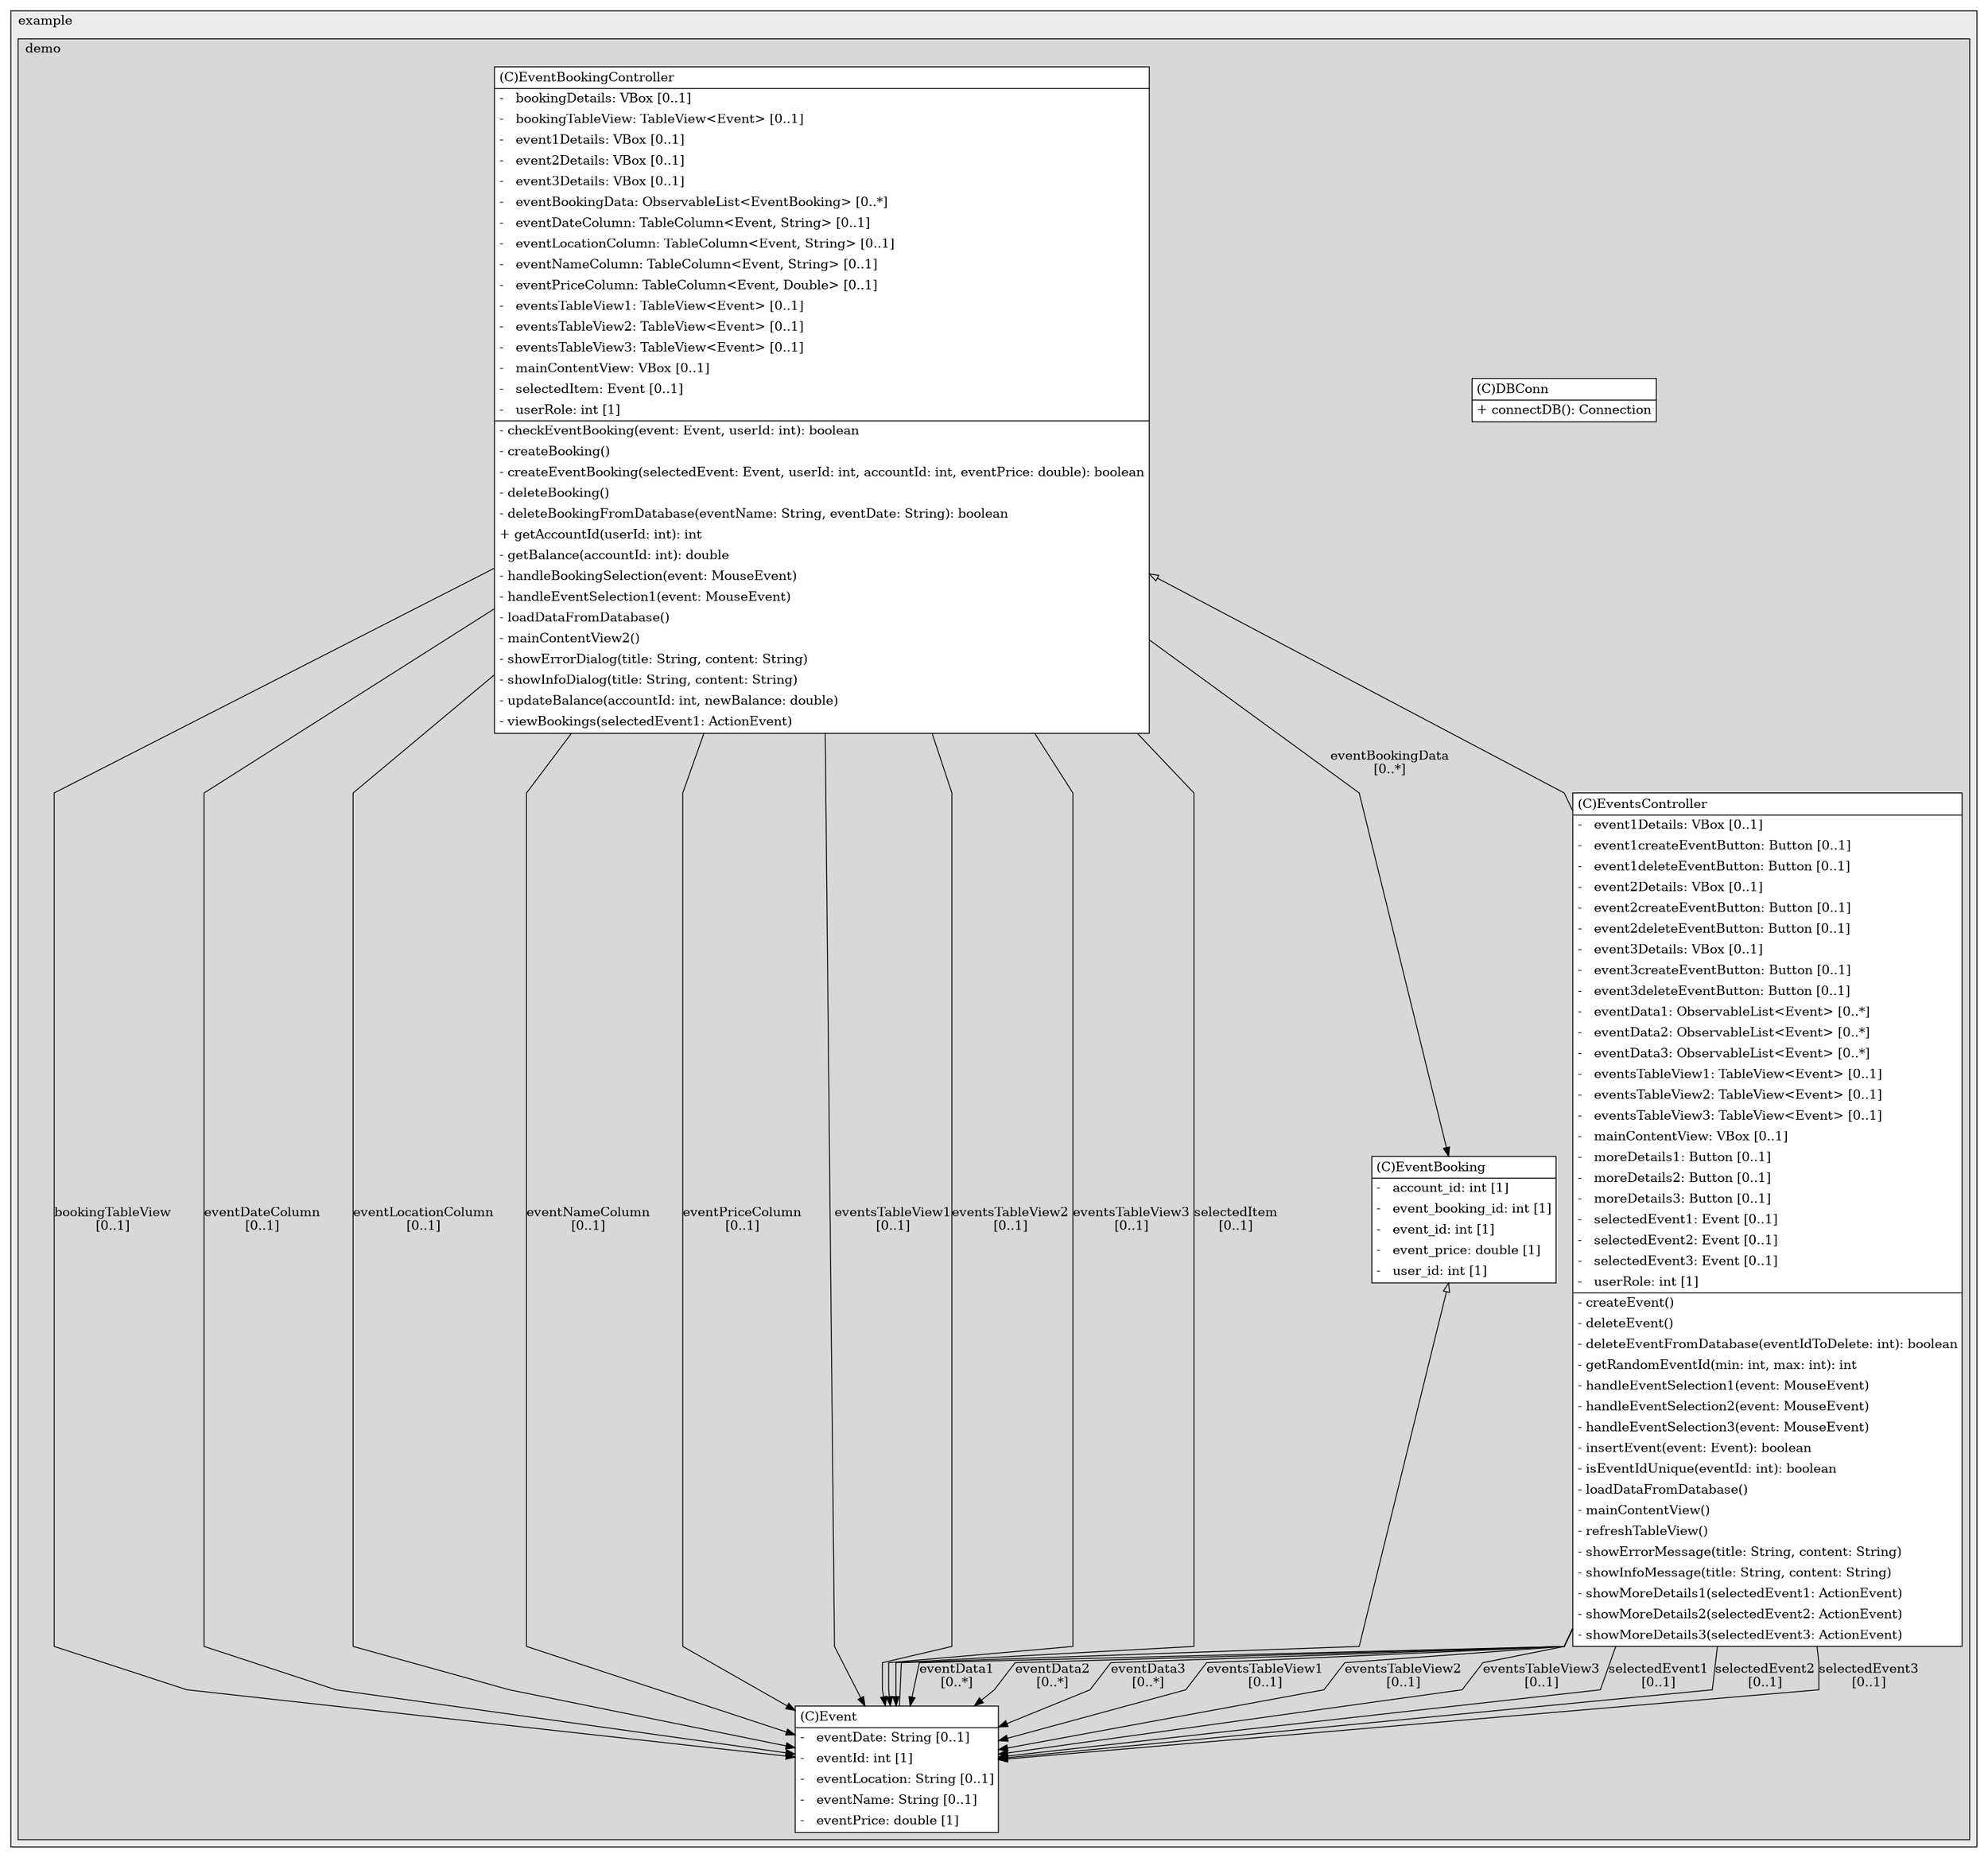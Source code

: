@startuml

/' diagram meta data start
config=StructureConfiguration;
{
  "projectClassification": {
    "searchMode": "OpenProject", // OpenProject, AllProjects
    "includedProjects": "",
    "pathEndKeywords": "*.impl",
    "isClientPath": "",
    "isClientName": "",
    "isTestPath": "",
    "isTestName": "",
    "isMappingPath": "",
    "isMappingName": "",
    "isDataAccessPath": "",
    "isDataAccessName": "",
    "isDataStructurePath": "",
    "isDataStructureName": "",
    "isInterfaceStructuresPath": "",
    "isInterfaceStructuresName": "",
    "isEntryPointPath": "",
    "isEntryPointName": "",
    "treatFinalFieldsAsMandatory": false
  },
  "graphRestriction": {
    "classPackageExcludeFilter": "",
    "classPackageIncludeFilter": "",
    "classNameExcludeFilter": "",
    "classNameIncludeFilter": "",
    "methodNameExcludeFilter": "",
    "methodNameIncludeFilter": "",
    "removeByInheritance": "", // inheritance/annotation based filtering is done in a second step
    "removeByAnnotation": "",
    "removeByClassPackage": "", // cleanup the graph after inheritance/annotation based filtering is done
    "removeByClassName": "",
    "cutMappings": false,
    "cutEnum": true,
    "cutTests": true,
    "cutClient": true,
    "cutDataAccess": false,
    "cutInterfaceStructures": false,
    "cutDataStructures": false,
    "cutGetterAndSetter": true,
    "cutConstructors": true
  },
  "graphTraversal": {
    "forwardDepth": 6,
    "backwardDepth": 6,
    "classPackageExcludeFilter": "",
    "classPackageIncludeFilter": "",
    "classNameExcludeFilter": "",
    "classNameIncludeFilter": "",
    "methodNameExcludeFilter": "",
    "methodNameIncludeFilter": "",
    "hideMappings": false,
    "hideDataStructures": false,
    "hidePrivateMethods": true,
    "hideInterfaceCalls": true, // indirection: implementation -> interface (is hidden) -> implementation
    "onlyShowApplicationEntryPoints": false, // root node is included
    "useMethodCallsForStructureDiagram": "ForwardOnly" // ForwardOnly, BothDirections, No
  },
  "details": {
    "aggregation": "GroupByClass", // ByClass, GroupByClass, None
    "showClassGenericTypes": true,
    "showMethods": true,
    "showMethodParameterNames": true,
    "showMethodParameterTypes": true,
    "showMethodReturnType": true,
    "showPackageLevels": 2,
    "showDetailedClassStructure": true
  },
  "rootClass": "com.example.demo.EventBookingController",
  "extensionCallbackMethod": "" // qualified.class.name#methodName - signature: public static String method(String)
}
diagram meta data end '/



digraph g {
    rankdir="TB"
    splines=polyline
    

'nodes 
subgraph cluster_1322970774 { 
   	label=example
	labeljust=l
	fillcolor="#ececec"
	style=filled
   
   subgraph cluster_134842393 { 
   	label=demo
	labeljust=l
	fillcolor="#d8d8d8"
	style=filled
   
   DBConn813456180[
	label=<<TABLE BORDER="1" CELLBORDER="0" CELLPADDING="4" CELLSPACING="0">
<TR><TD ALIGN="LEFT" >(C)DBConn</TD></TR>
<HR/>
<TR><TD ALIGN="LEFT" >+ connectDB(): Connection</TD></TR>
</TABLE>>
	style=filled
	margin=0
	shape=plaintext
	fillcolor="#FFFFFF"
];

Event813456180[
	label=<<TABLE BORDER="1" CELLBORDER="0" CELLPADDING="4" CELLSPACING="0">
<TR><TD ALIGN="LEFT" >(C)Event</TD></TR>
<HR/>
<TR><TD ALIGN="LEFT" >-   eventDate: String [0..1]</TD></TR>
<TR><TD ALIGN="LEFT" >-   eventId: int [1]</TD></TR>
<TR><TD ALIGN="LEFT" >-   eventLocation: String [0..1]</TD></TR>
<TR><TD ALIGN="LEFT" >-   eventName: String [0..1]</TD></TR>
<TR><TD ALIGN="LEFT" >-   eventPrice: double [1]</TD></TR>
</TABLE>>
	style=filled
	margin=0
	shape=plaintext
	fillcolor="#FFFFFF"
];

EventBooking813456180[
	label=<<TABLE BORDER="1" CELLBORDER="0" CELLPADDING="4" CELLSPACING="0">
<TR><TD ALIGN="LEFT" >(C)EventBooking</TD></TR>
<HR/>
<TR><TD ALIGN="LEFT" >-   account_id: int [1]</TD></TR>
<TR><TD ALIGN="LEFT" >-   event_booking_id: int [1]</TD></TR>
<TR><TD ALIGN="LEFT" >-   event_id: int [1]</TD></TR>
<TR><TD ALIGN="LEFT" >-   event_price: double [1]</TD></TR>
<TR><TD ALIGN="LEFT" >-   user_id: int [1]</TD></TR>
</TABLE>>
	style=filled
	margin=0
	shape=plaintext
	fillcolor="#FFFFFF"
];

EventBookingController813456180[
	label=<<TABLE BORDER="1" CELLBORDER="0" CELLPADDING="4" CELLSPACING="0">
<TR><TD ALIGN="LEFT" >(C)EventBookingController</TD></TR>
<HR/>
<TR><TD ALIGN="LEFT" >-   bookingDetails: VBox [0..1]</TD></TR>
<TR><TD ALIGN="LEFT" >-   bookingTableView: TableView&lt;Event&gt; [0..1]</TD></TR>
<TR><TD ALIGN="LEFT" >-   event1Details: VBox [0..1]</TD></TR>
<TR><TD ALIGN="LEFT" >-   event2Details: VBox [0..1]</TD></TR>
<TR><TD ALIGN="LEFT" >-   event3Details: VBox [0..1]</TD></TR>
<TR><TD ALIGN="LEFT" >-   eventBookingData: ObservableList&lt;EventBooking&gt; [0..*]</TD></TR>
<TR><TD ALIGN="LEFT" >-   eventDateColumn: TableColumn&lt;Event, String&gt; [0..1]</TD></TR>
<TR><TD ALIGN="LEFT" >-   eventLocationColumn: TableColumn&lt;Event, String&gt; [0..1]</TD></TR>
<TR><TD ALIGN="LEFT" >-   eventNameColumn: TableColumn&lt;Event, String&gt; [0..1]</TD></TR>
<TR><TD ALIGN="LEFT" >-   eventPriceColumn: TableColumn&lt;Event, Double&gt; [0..1]</TD></TR>
<TR><TD ALIGN="LEFT" >-   eventsTableView1: TableView&lt;Event&gt; [0..1]</TD></TR>
<TR><TD ALIGN="LEFT" >-   eventsTableView2: TableView&lt;Event&gt; [0..1]</TD></TR>
<TR><TD ALIGN="LEFT" >-   eventsTableView3: TableView&lt;Event&gt; [0..1]</TD></TR>
<TR><TD ALIGN="LEFT" >-   mainContentView: VBox [0..1]</TD></TR>
<TR><TD ALIGN="LEFT" >-   selectedItem: Event [0..1]</TD></TR>
<TR><TD ALIGN="LEFT" >-   userRole: int [1]</TD></TR>
<HR/>
<TR><TD ALIGN="LEFT" >- checkEventBooking(event: Event, userId: int): boolean</TD></TR>
<TR><TD ALIGN="LEFT" >- createBooking()</TD></TR>
<TR><TD ALIGN="LEFT" >- createEventBooking(selectedEvent: Event, userId: int, accountId: int, eventPrice: double): boolean</TD></TR>
<TR><TD ALIGN="LEFT" >- deleteBooking()</TD></TR>
<TR><TD ALIGN="LEFT" >- deleteBookingFromDatabase(eventName: String, eventDate: String): boolean</TD></TR>
<TR><TD ALIGN="LEFT" >+ getAccountId(userId: int): int</TD></TR>
<TR><TD ALIGN="LEFT" >- getBalance(accountId: int): double</TD></TR>
<TR><TD ALIGN="LEFT" >- handleBookingSelection(event: MouseEvent)</TD></TR>
<TR><TD ALIGN="LEFT" >- handleEventSelection1(event: MouseEvent)</TD></TR>
<TR><TD ALIGN="LEFT" >- loadDataFromDatabase()</TD></TR>
<TR><TD ALIGN="LEFT" >- mainContentView2()</TD></TR>
<TR><TD ALIGN="LEFT" >- showErrorDialog(title: String, content: String)</TD></TR>
<TR><TD ALIGN="LEFT" >- showInfoDialog(title: String, content: String)</TD></TR>
<TR><TD ALIGN="LEFT" >- updateBalance(accountId: int, newBalance: double)</TD></TR>
<TR><TD ALIGN="LEFT" >- viewBookings(selectedEvent1: ActionEvent)</TD></TR>
</TABLE>>
	style=filled
	margin=0
	shape=plaintext
	fillcolor="#FFFFFF"
];

EventsController813456180[
	label=<<TABLE BORDER="1" CELLBORDER="0" CELLPADDING="4" CELLSPACING="0">
<TR><TD ALIGN="LEFT" >(C)EventsController</TD></TR>
<HR/>
<TR><TD ALIGN="LEFT" >-   event1Details: VBox [0..1]</TD></TR>
<TR><TD ALIGN="LEFT" >-   event1createEventButton: Button [0..1]</TD></TR>
<TR><TD ALIGN="LEFT" >-   event1deleteEventButton: Button [0..1]</TD></TR>
<TR><TD ALIGN="LEFT" >-   event2Details: VBox [0..1]</TD></TR>
<TR><TD ALIGN="LEFT" >-   event2createEventButton: Button [0..1]</TD></TR>
<TR><TD ALIGN="LEFT" >-   event2deleteEventButton: Button [0..1]</TD></TR>
<TR><TD ALIGN="LEFT" >-   event3Details: VBox [0..1]</TD></TR>
<TR><TD ALIGN="LEFT" >-   event3createEventButton: Button [0..1]</TD></TR>
<TR><TD ALIGN="LEFT" >-   event3deleteEventButton: Button [0..1]</TD></TR>
<TR><TD ALIGN="LEFT" >-   eventData1: ObservableList&lt;Event&gt; [0..*]</TD></TR>
<TR><TD ALIGN="LEFT" >-   eventData2: ObservableList&lt;Event&gt; [0..*]</TD></TR>
<TR><TD ALIGN="LEFT" >-   eventData3: ObservableList&lt;Event&gt; [0..*]</TD></TR>
<TR><TD ALIGN="LEFT" >-   eventsTableView1: TableView&lt;Event&gt; [0..1]</TD></TR>
<TR><TD ALIGN="LEFT" >-   eventsTableView2: TableView&lt;Event&gt; [0..1]</TD></TR>
<TR><TD ALIGN="LEFT" >-   eventsTableView3: TableView&lt;Event&gt; [0..1]</TD></TR>
<TR><TD ALIGN="LEFT" >-   mainContentView: VBox [0..1]</TD></TR>
<TR><TD ALIGN="LEFT" >-   moreDetails1: Button [0..1]</TD></TR>
<TR><TD ALIGN="LEFT" >-   moreDetails2: Button [0..1]</TD></TR>
<TR><TD ALIGN="LEFT" >-   moreDetails3: Button [0..1]</TD></TR>
<TR><TD ALIGN="LEFT" >-   selectedEvent1: Event [0..1]</TD></TR>
<TR><TD ALIGN="LEFT" >-   selectedEvent2: Event [0..1]</TD></TR>
<TR><TD ALIGN="LEFT" >-   selectedEvent3: Event [0..1]</TD></TR>
<TR><TD ALIGN="LEFT" >-   userRole: int [1]</TD></TR>
<HR/>
<TR><TD ALIGN="LEFT" >- createEvent()</TD></TR>
<TR><TD ALIGN="LEFT" >- deleteEvent()</TD></TR>
<TR><TD ALIGN="LEFT" >- deleteEventFromDatabase(eventIdToDelete: int): boolean</TD></TR>
<TR><TD ALIGN="LEFT" >- getRandomEventId(min: int, max: int): int</TD></TR>
<TR><TD ALIGN="LEFT" >- handleEventSelection1(event: MouseEvent)</TD></TR>
<TR><TD ALIGN="LEFT" >- handleEventSelection2(event: MouseEvent)</TD></TR>
<TR><TD ALIGN="LEFT" >- handleEventSelection3(event: MouseEvent)</TD></TR>
<TR><TD ALIGN="LEFT" >- insertEvent(event: Event): boolean</TD></TR>
<TR><TD ALIGN="LEFT" >- isEventIdUnique(eventId: int): boolean</TD></TR>
<TR><TD ALIGN="LEFT" >- loadDataFromDatabase()</TD></TR>
<TR><TD ALIGN="LEFT" >- mainContentView()</TD></TR>
<TR><TD ALIGN="LEFT" >- refreshTableView()</TD></TR>
<TR><TD ALIGN="LEFT" >- showErrorMessage(title: String, content: String)</TD></TR>
<TR><TD ALIGN="LEFT" >- showInfoMessage(title: String, content: String)</TD></TR>
<TR><TD ALIGN="LEFT" >- showMoreDetails1(selectedEvent1: ActionEvent)</TD></TR>
<TR><TD ALIGN="LEFT" >- showMoreDetails2(selectedEvent2: ActionEvent)</TD></TR>
<TR><TD ALIGN="LEFT" >- showMoreDetails3(selectedEvent3: ActionEvent)</TD></TR>
</TABLE>>
	style=filled
	margin=0
	shape=plaintext
	fillcolor="#FFFFFF"
];
} 
} 

'edges    
EventBooking813456180 -> Event813456180[arrowhead=none, arrowtail=empty, dir=both];
EventBookingController813456180 -> Event813456180[label="bookingTableView
[0..1]"];
EventBookingController813456180 -> Event813456180[label="eventDateColumn
[0..1]"];
EventBookingController813456180 -> Event813456180[label="eventLocationColumn
[0..1]"];
EventBookingController813456180 -> Event813456180[label="eventNameColumn
[0..1]"];
EventBookingController813456180 -> Event813456180[label="eventPriceColumn
[0..1]"];
EventBookingController813456180 -> Event813456180[label="eventsTableView1
[0..1]"];
EventBookingController813456180 -> Event813456180[label="eventsTableView2
[0..1]"];
EventBookingController813456180 -> Event813456180[label="eventsTableView3
[0..1]"];
EventBookingController813456180 -> Event813456180[label="selectedItem
[0..1]"];
EventBookingController813456180 -> EventBooking813456180[label="eventBookingData
[0..*]"];
EventBookingController813456180 -> EventsController813456180[arrowhead=none, arrowtail=empty, dir=both];
EventsController813456180 -> Event813456180[label="eventData1
[0..*]"];
EventsController813456180 -> Event813456180[label="eventData2
[0..*]"];
EventsController813456180 -> Event813456180[label="eventData3
[0..*]"];
EventsController813456180 -> Event813456180[label="eventsTableView1
[0..1]"];
EventsController813456180 -> Event813456180[label="eventsTableView2
[0..1]"];
EventsController813456180 -> Event813456180[label="eventsTableView3
[0..1]"];
EventsController813456180 -> Event813456180[label="selectedEvent1
[0..1]"];
EventsController813456180 -> Event813456180[label="selectedEvent2
[0..1]"];
EventsController813456180 -> Event813456180[label="selectedEvent3
[0..1]"];
    
}
@enduml